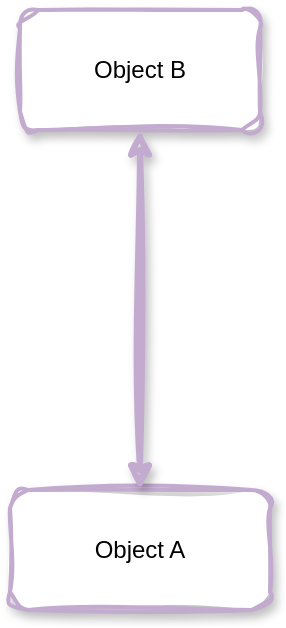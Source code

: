 <mxfile version="28.2.5">
  <diagram name="Page-1" id="6Us45bZ7BgL1ditrrXL7">
    <mxGraphModel dx="1402" dy="966" grid="1" gridSize="10" guides="1" tooltips="1" connect="1" arrows="1" fold="1" page="1" pageScale="1" pageWidth="1280" pageHeight="720" background="none" math="0" shadow="0">
      <root>
        <mxCell id="0" />
        <mxCell id="1" parent="0" />
        <mxCell id="vOi9g6hCvoFLPGYqSnts-8" value="Object A" style="rounded=1;whiteSpace=wrap;html=1;sketch=1;curveFitting=1;jiggle=2;glass=0;shadow=1;strokeColor=#C3ABD0;strokeWidth=2;align=center;verticalAlign=middle;fontFamily=Helvetica;fontSize=12;fontColor=default;fillColor=default;" vertex="1" parent="1">
          <mxGeometry x="575" y="440" width="130" height="60" as="geometry" />
        </mxCell>
        <mxCell id="vOi9g6hCvoFLPGYqSnts-9" value="Object B" style="whiteSpace=wrap;html=1;strokeColor=#C3ABD0;rounded=1;sketch=1;curveFitting=1;jiggle=2;glass=0;shadow=1;strokeWidth=2;fontFamily=Helvetica;" vertex="1" parent="1">
          <mxGeometry x="580" y="200" width="120" height="60" as="geometry" />
        </mxCell>
        <mxCell id="vOi9g6hCvoFLPGYqSnts-24" value="" style="endArrow=classic;startArrow=classic;html=1;rounded=0;shadow=1;sketch=1;jiggle=2;curveFitting=1;strokeColor=#C3ABD0;strokeWidth=3;align=center;verticalAlign=middle;fontFamily=Helvetica;fontSize=12;fontColor=default;labelBackgroundColor=default;edgeStyle=orthogonalEdgeStyle;flowAnimation=0;" edge="1" parent="1" source="vOi9g6hCvoFLPGYqSnts-8" target="vOi9g6hCvoFLPGYqSnts-9">
          <mxGeometry width="50" height="50" relative="1" as="geometry">
            <mxPoint x="680" y="370" as="sourcePoint" />
            <mxPoint x="640" y="340" as="targetPoint" />
          </mxGeometry>
        </mxCell>
      </root>
    </mxGraphModel>
  </diagram>
</mxfile>
